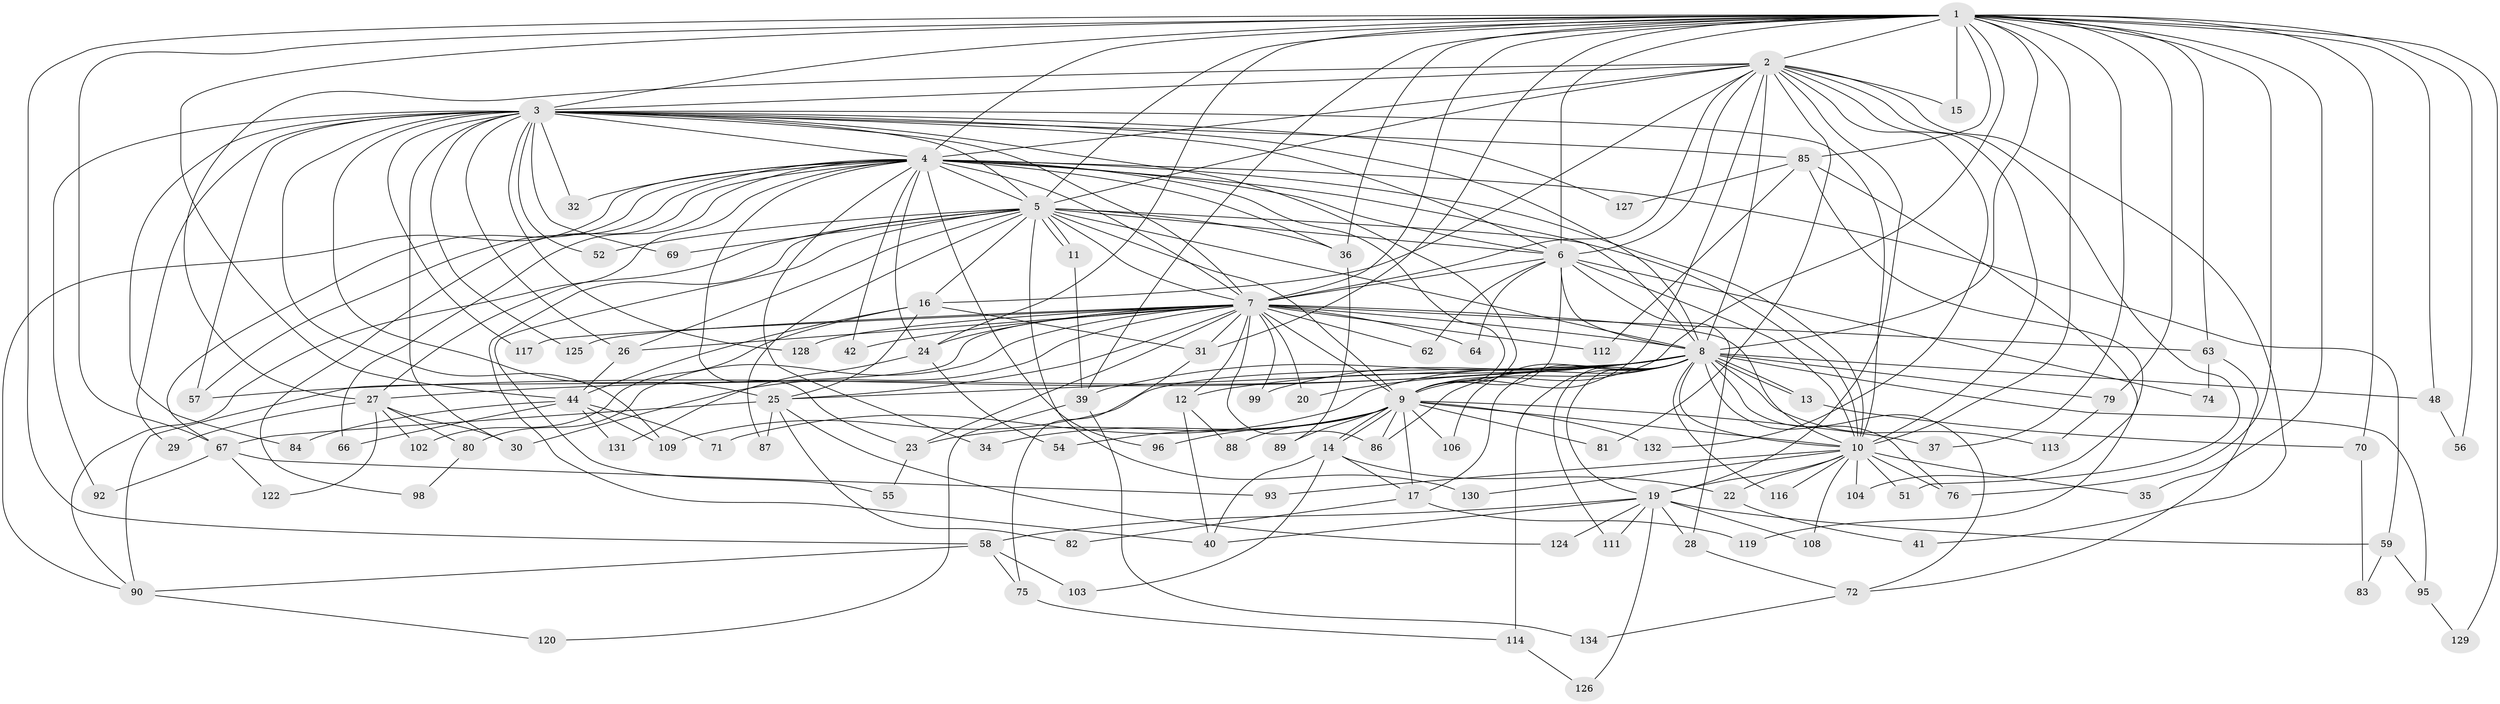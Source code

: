 // Generated by graph-tools (version 1.1) at 2025/51/02/27/25 19:51:52]
// undirected, 103 vertices, 254 edges
graph export_dot {
graph [start="1"]
  node [color=gray90,style=filled];
  1 [super="+118"];
  2;
  3 [super="+68"];
  4 [super="+45"];
  5 [super="+78"];
  6 [super="+53"];
  7 [super="+38"];
  8 [super="+47"];
  9 [super="+61"];
  10 [super="+18"];
  11;
  12;
  13;
  14 [super="+46"];
  15;
  16;
  17;
  19 [super="+21"];
  20;
  22;
  23;
  24 [super="+49"];
  25 [super="+60"];
  26 [super="+33"];
  27 [super="+43"];
  28;
  29;
  30 [super="+105"];
  31 [super="+133"];
  32;
  34;
  35;
  36 [super="+94"];
  37;
  39 [super="+65"];
  40 [super="+123"];
  41;
  42;
  44 [super="+50"];
  48;
  51;
  52;
  54;
  55;
  56;
  57;
  58 [super="+107"];
  59 [super="+73"];
  62;
  63;
  64;
  66;
  67 [super="+91"];
  69;
  70;
  71;
  72 [super="+101"];
  74;
  75;
  76 [super="+77"];
  79 [super="+110"];
  80;
  81;
  82;
  83;
  84;
  85;
  86 [super="+115"];
  87;
  88;
  89;
  90 [super="+97"];
  92;
  93;
  95;
  96;
  98;
  99 [super="+100"];
  102;
  103;
  104;
  106;
  108;
  109 [super="+121"];
  111;
  112;
  113;
  114;
  116;
  117;
  119;
  120;
  122;
  124;
  125;
  126;
  127;
  128;
  129;
  130;
  131;
  132;
  134;
  1 -- 2;
  1 -- 3;
  1 -- 4;
  1 -- 5;
  1 -- 6 [weight=2];
  1 -- 7;
  1 -- 8;
  1 -- 9;
  1 -- 10 [weight=2];
  1 -- 15;
  1 -- 24;
  1 -- 35;
  1 -- 36;
  1 -- 37;
  1 -- 44;
  1 -- 48;
  1 -- 56;
  1 -- 58;
  1 -- 63;
  1 -- 67;
  1 -- 70;
  1 -- 76;
  1 -- 79;
  1 -- 85;
  1 -- 129;
  1 -- 39;
  1 -- 31;
  2 -- 3;
  2 -- 4;
  2 -- 5;
  2 -- 6;
  2 -- 7;
  2 -- 8 [weight=2];
  2 -- 9;
  2 -- 10;
  2 -- 15;
  2 -- 16;
  2 -- 19;
  2 -- 27;
  2 -- 41;
  2 -- 51;
  2 -- 81;
  2 -- 132;
  3 -- 4;
  3 -- 5;
  3 -- 6;
  3 -- 7;
  3 -- 8;
  3 -- 9;
  3 -- 10;
  3 -- 25;
  3 -- 26;
  3 -- 29;
  3 -- 32;
  3 -- 52;
  3 -- 69;
  3 -- 84;
  3 -- 85;
  3 -- 92;
  3 -- 117;
  3 -- 125;
  3 -- 127;
  3 -- 128;
  3 -- 109;
  3 -- 57;
  3 -- 30;
  4 -- 5;
  4 -- 6;
  4 -- 7;
  4 -- 8;
  4 -- 9 [weight=2];
  4 -- 10;
  4 -- 23;
  4 -- 24;
  4 -- 27;
  4 -- 32;
  4 -- 34;
  4 -- 36;
  4 -- 42;
  4 -- 57;
  4 -- 96;
  4 -- 66;
  4 -- 98;
  4 -- 90;
  4 -- 59;
  4 -- 67;
  5 -- 6;
  5 -- 7;
  5 -- 8;
  5 -- 9;
  5 -- 10;
  5 -- 11;
  5 -- 11;
  5 -- 16;
  5 -- 52;
  5 -- 55;
  5 -- 69;
  5 -- 87;
  5 -- 130;
  5 -- 40;
  5 -- 36;
  5 -- 90;
  5 -- 26;
  6 -- 7;
  6 -- 8 [weight=2];
  6 -- 9;
  6 -- 10;
  6 -- 28;
  6 -- 62;
  6 -- 64;
  6 -- 74;
  7 -- 8;
  7 -- 9;
  7 -- 10;
  7 -- 12;
  7 -- 20;
  7 -- 23;
  7 -- 26;
  7 -- 30;
  7 -- 31;
  7 -- 42;
  7 -- 63;
  7 -- 64;
  7 -- 80;
  7 -- 90;
  7 -- 99 [weight=2];
  7 -- 112;
  7 -- 125;
  7 -- 128;
  7 -- 25;
  7 -- 117;
  7 -- 62;
  7 -- 86;
  7 -- 24;
  8 -- 9;
  8 -- 10;
  8 -- 12;
  8 -- 13;
  8 -- 13;
  8 -- 17;
  8 -- 19;
  8 -- 20;
  8 -- 25;
  8 -- 39;
  8 -- 48;
  8 -- 57;
  8 -- 71;
  8 -- 72;
  8 -- 76;
  8 -- 79 [weight=2];
  8 -- 86;
  8 -- 95;
  8 -- 99;
  8 -- 106;
  8 -- 109;
  8 -- 111;
  8 -- 113;
  8 -- 114;
  8 -- 116;
  8 -- 27;
  9 -- 10;
  9 -- 14;
  9 -- 14;
  9 -- 17;
  9 -- 34;
  9 -- 37;
  9 -- 54;
  9 -- 86;
  9 -- 88;
  9 -- 89;
  9 -- 96;
  9 -- 132;
  9 -- 81;
  9 -- 106;
  9 -- 23;
  10 -- 22;
  10 -- 35;
  10 -- 51;
  10 -- 93;
  10 -- 104;
  10 -- 108;
  10 -- 130;
  10 -- 19;
  10 -- 116;
  10 -- 76;
  11 -- 39;
  12 -- 40;
  12 -- 88;
  13 -- 70;
  14 -- 22;
  14 -- 40;
  14 -- 103;
  14 -- 17;
  16 -- 31;
  16 -- 44;
  16 -- 102;
  16 -- 25;
  17 -- 82;
  17 -- 119;
  19 -- 59 [weight=2];
  19 -- 108;
  19 -- 28;
  19 -- 111;
  19 -- 58;
  19 -- 124;
  19 -- 126;
  19 -- 40;
  22 -- 41;
  23 -- 55;
  24 -- 131;
  24 -- 54;
  25 -- 67;
  25 -- 87;
  25 -- 124;
  25 -- 82;
  26 -- 44;
  27 -- 29;
  27 -- 30;
  27 -- 80;
  27 -- 102;
  27 -- 122;
  28 -- 72;
  31 -- 75;
  36 -- 89;
  39 -- 134;
  39 -- 120;
  44 -- 66;
  44 -- 131;
  44 -- 84;
  44 -- 71;
  44 -- 109;
  48 -- 56;
  58 -- 75;
  58 -- 103;
  58 -- 90;
  59 -- 83;
  59 -- 95;
  63 -- 72;
  63 -- 74;
  67 -- 92;
  67 -- 93;
  67 -- 122;
  70 -- 83;
  72 -- 134;
  75 -- 114;
  79 -- 113;
  80 -- 98;
  85 -- 104;
  85 -- 112;
  85 -- 119;
  85 -- 127;
  90 -- 120;
  95 -- 129;
  114 -- 126;
}
